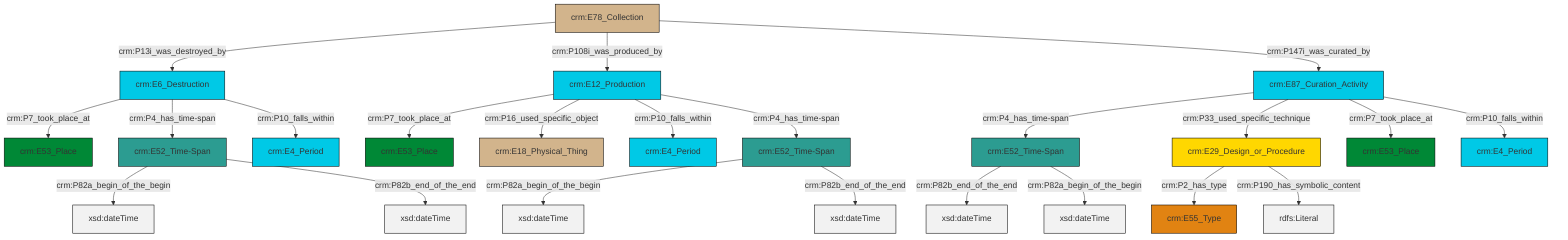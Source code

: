 graph TD
classDef Literal fill:#f2f2f2,stroke:#000000;
classDef CRM_Entity fill:#FFFFFF,stroke:#000000;
classDef Temporal_Entity fill:#00C9E6, stroke:#000000;
classDef Type fill:#E18312, stroke:#000000;
classDef Time-Span fill:#2C9C91, stroke:#000000;
classDef Appellation fill:#FFEB7F, stroke:#000000;
classDef Place fill:#008836, stroke:#000000;
classDef Persistent_Item fill:#B266B2, stroke:#000000;
classDef Conceptual_Object fill:#FFD700, stroke:#000000;
classDef Physical_Thing fill:#D2B48C, stroke:#000000;
classDef Actor fill:#f58aad, stroke:#000000;
classDef PC_Classes fill:#4ce600, stroke:#000000;
classDef Multi fill:#cccccc,stroke:#000000;

0["crm:E6_Destruction"]:::Temporal_Entity -->|crm:P7_took_place_at| 1["crm:E53_Place"]:::Place
4["crm:E52_Time-Span"]:::Time-Span -->|crm:P82a_begin_of_the_begin| 5[xsd:dateTime]:::Literal
9["crm:E29_Design_or_Procedure"]:::Conceptual_Object -->|crm:P2_has_type| 7["crm:E55_Type"]:::Type
14["crm:E52_Time-Span"]:::Time-Span -->|crm:P82b_end_of_the_end| 15[xsd:dateTime]:::Literal
16["crm:E78_Collection"]:::Physical_Thing -->|crm:P13i_was_destroyed_by| 0["crm:E6_Destruction"]:::Temporal_Entity
12["crm:E52_Time-Span"]:::Time-Span -->|crm:P82a_begin_of_the_begin| 17[xsd:dateTime]:::Literal
0["crm:E6_Destruction"]:::Temporal_Entity -->|crm:P4_has_time-span| 4["crm:E52_Time-Span"]:::Time-Span
19["crm:E87_Curation_Activity"]:::Temporal_Entity -->|crm:P4_has_time-span| 14["crm:E52_Time-Span"]:::Time-Span
0["crm:E6_Destruction"]:::Temporal_Entity -->|crm:P10_falls_within| 2["crm:E4_Period"]:::Temporal_Entity
19["crm:E87_Curation_Activity"]:::Temporal_Entity -->|crm:P33_used_specific_technique| 9["crm:E29_Design_or_Procedure"]:::Conceptual_Object
27["crm:E12_Production"]:::Temporal_Entity -->|crm:P7_took_place_at| 10["crm:E53_Place"]:::Place
16["crm:E78_Collection"]:::Physical_Thing -->|crm:P108i_was_produced_by| 27["crm:E12_Production"]:::Temporal_Entity
14["crm:E52_Time-Span"]:::Time-Span -->|crm:P82a_begin_of_the_begin| 28[xsd:dateTime]:::Literal
19["crm:E87_Curation_Activity"]:::Temporal_Entity -->|crm:P7_took_place_at| 30["crm:E53_Place"]:::Place
27["crm:E12_Production"]:::Temporal_Entity -->|crm:P16_used_specific_object| 31["crm:E18_Physical_Thing"]:::Physical_Thing
27["crm:E12_Production"]:::Temporal_Entity -->|crm:P10_falls_within| 22["crm:E4_Period"]:::Temporal_Entity
9["crm:E29_Design_or_Procedure"]:::Conceptual_Object -->|crm:P190_has_symbolic_content| 33[rdfs:Literal]:::Literal
12["crm:E52_Time-Span"]:::Time-Span -->|crm:P82b_end_of_the_end| 37[xsd:dateTime]:::Literal
4["crm:E52_Time-Span"]:::Time-Span -->|crm:P82b_end_of_the_end| 38[xsd:dateTime]:::Literal
27["crm:E12_Production"]:::Temporal_Entity -->|crm:P4_has_time-span| 12["crm:E52_Time-Span"]:::Time-Span
19["crm:E87_Curation_Activity"]:::Temporal_Entity -->|crm:P10_falls_within| 25["crm:E4_Period"]:::Temporal_Entity
16["crm:E78_Collection"]:::Physical_Thing -->|crm:P147i_was_curated_by| 19["crm:E87_Curation_Activity"]:::Temporal_Entity